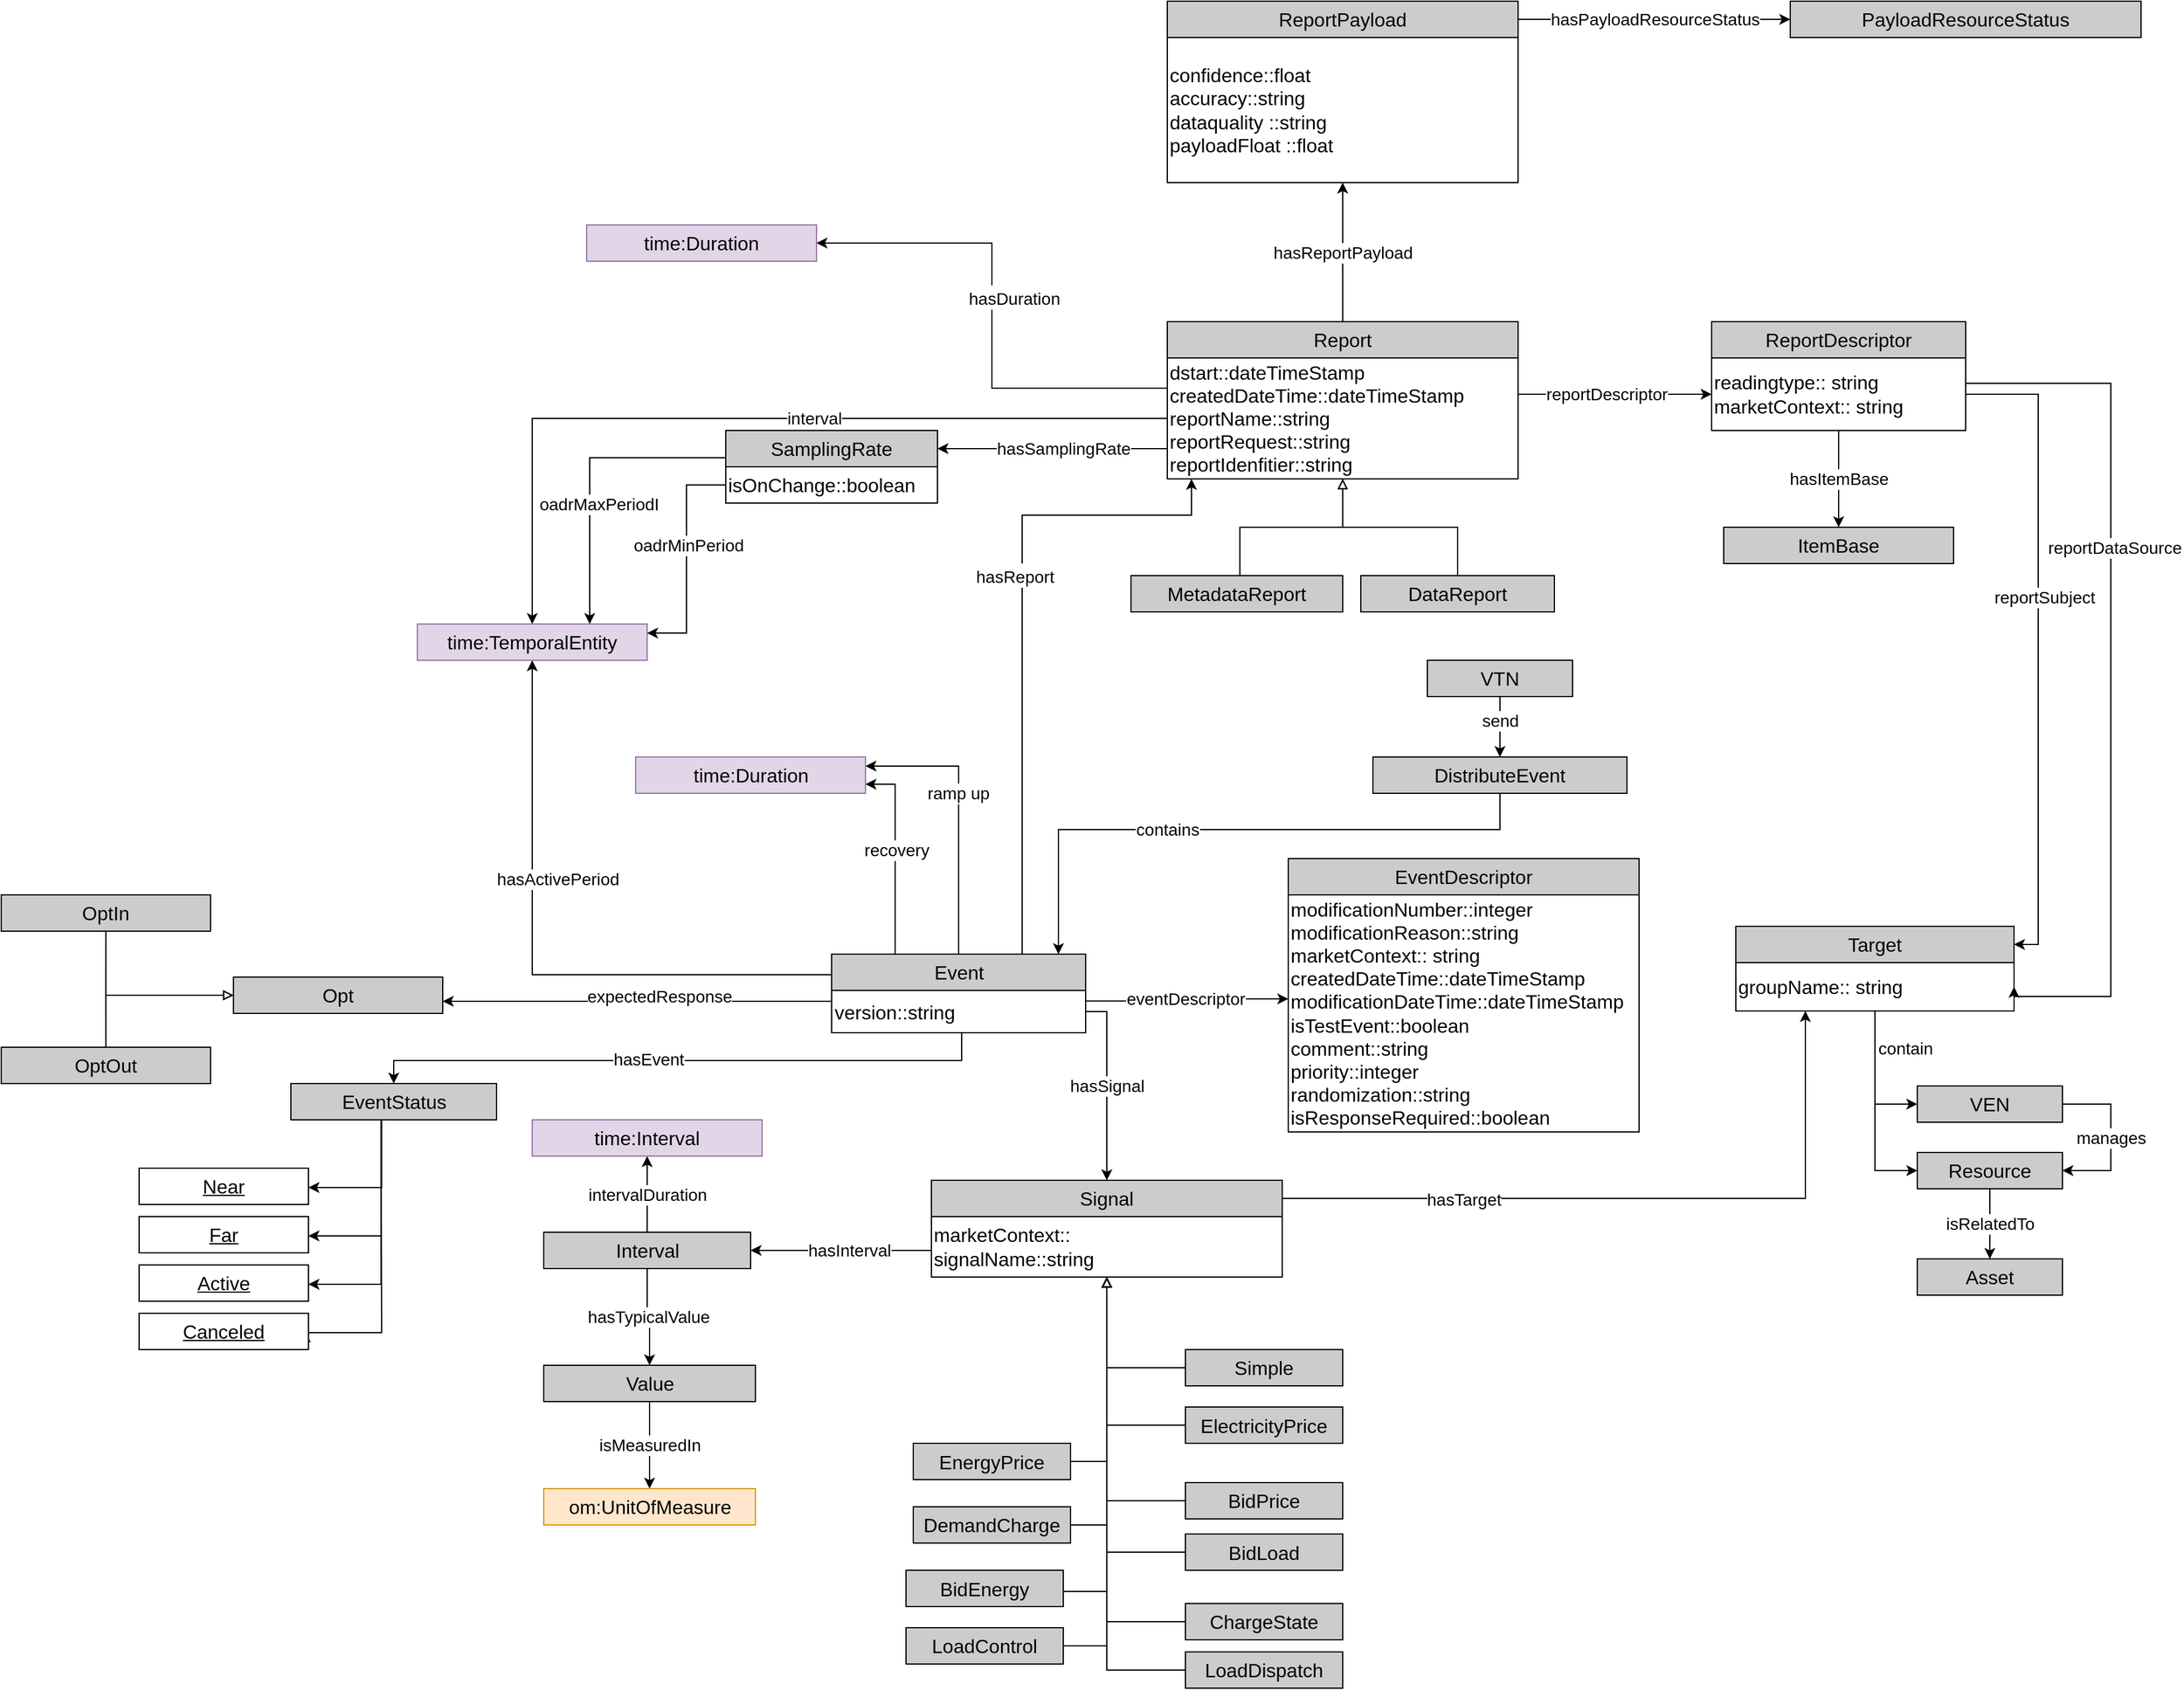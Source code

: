 <mxfile version="11.0.8" type="device"><diagram id="vuZYWxGCfSMgXNN5bHIJ" name="Page-1"><mxGraphModel dx="3698" dy="2220" grid="1" gridSize="10" guides="1" tooltips="1" connect="1" arrows="1" fold="1" page="1" pageScale="1" pageWidth="827" pageHeight="1169" math="0" shadow="0"><root><mxCell id="0"/><mxCell id="1" parent="0"/><mxCell id="WFc0nCnd5frZaSjFq8Vs-138" style="edgeStyle=orthogonalEdgeStyle;rounded=0;orthogonalLoop=1;jettySize=auto;html=1;exitX=0.5;exitY=0;exitDx=0;exitDy=0;entryX=1;entryY=0.25;entryDx=0;entryDy=0;endArrow=classic;endFill=1;fontColor=none;" parent="1" source="WFc0nCnd5frZaSjFq8Vs-2" target="WFc0nCnd5frZaSjFq8Vs-136" edge="1"><mxGeometry relative="1" as="geometry"/></mxCell><mxCell id="WFc0nCnd5frZaSjFq8Vs-141" value="ramp up" style="text;html=1;resizable=0;points=[];align=center;verticalAlign=middle;labelBackgroundColor=#ffffff;fontColor=none;fontSize=14;" parent="WFc0nCnd5frZaSjFq8Vs-138" vertex="1" connectable="0"><mxGeometry x="0.397" y="1" relative="1" as="geometry"><mxPoint x="6.5" y="21" as="offset"/></mxGeometry></mxCell><mxCell id="WFc0nCnd5frZaSjFq8Vs-139" style="edgeStyle=orthogonalEdgeStyle;rounded=0;orthogonalLoop=1;jettySize=auto;html=1;exitX=0.25;exitY=0;exitDx=0;exitDy=0;entryX=1;entryY=0.75;entryDx=0;entryDy=0;endArrow=classic;endFill=1;fontColor=none;" parent="1" source="WFc0nCnd5frZaSjFq8Vs-2" target="WFc0nCnd5frZaSjFq8Vs-136" edge="1"><mxGeometry relative="1" as="geometry"/></mxCell><mxCell id="WFc0nCnd5frZaSjFq8Vs-140" value="recovery" style="text;html=1;resizable=0;points=[];align=center;verticalAlign=middle;labelBackgroundColor=#ffffff;fontColor=none;fontSize=14;" parent="WFc0nCnd5frZaSjFq8Vs-139" vertex="1" connectable="0"><mxGeometry x="0.041" y="-1" relative="1" as="geometry"><mxPoint as="offset"/></mxGeometry></mxCell><mxCell id="WFc0nCnd5frZaSjFq8Vs-184" style="edgeStyle=orthogonalEdgeStyle;rounded=0;orthogonalLoop=1;jettySize=auto;html=1;exitX=0.75;exitY=0;exitDx=0;exitDy=0;endArrow=classic;endFill=1;strokeColor=#000000;fontSize=14;fontColor=none;" parent="1" source="WFc0nCnd5frZaSjFq8Vs-2" target="WFc0nCnd5frZaSjFq8Vs-75" edge="1"><mxGeometry relative="1" as="geometry"><Array as="points"><mxPoint x="-70" y="-80"/><mxPoint x="70" y="-80"/></Array></mxGeometry></mxCell><mxCell id="WFc0nCnd5frZaSjFq8Vs-2" value="&lt;font style=&quot;font-size: 16px&quot; color=&quot;#000000&quot;&gt;Event&lt;/font&gt;" style="rounded=0;whiteSpace=wrap;html=1;fillColor=#CCCCCC;strokeColor=#000000;fontColor=#333333;fontSize=16;fontStyle=0" parent="1" vertex="1"><mxGeometry x="-227.5" y="283" width="210" height="30" as="geometry"/></mxCell><mxCell id="WFc0nCnd5frZaSjFq8Vs-166" value="hasReportPayload" style="edgeStyle=orthogonalEdgeStyle;rounded=0;orthogonalLoop=1;jettySize=auto;html=1;endArrow=classic;endFill=1;strokeColor=#000000;fontSize=14;fontColor=none;" parent="1" source="WFc0nCnd5frZaSjFq8Vs-73" target="WFc0nCnd5frZaSjFq8Vs-167" edge="1"><mxGeometry relative="1" as="geometry"/></mxCell><mxCell id="WFc0nCnd5frZaSjFq8Vs-73" value="&lt;font style=&quot;font-size: 16px&quot; color=&quot;#000000&quot;&gt;Report&lt;/font&gt;" style="rounded=0;whiteSpace=wrap;html=1;fillColor=#CCCCCC;strokeColor=#000000;fontColor=#333333;fontSize=16;fontStyle=0" parent="1" vertex="1"><mxGeometry x="50" y="-240" width="290" height="30" as="geometry"/></mxCell><mxCell id="WFc0nCnd5frZaSjFq8Vs-169" value="hasPayloadResourceStatus" style="edgeStyle=orthogonalEdgeStyle;rounded=0;orthogonalLoop=1;jettySize=auto;html=1;endArrow=classic;endFill=1;strokeColor=#000000;fontSize=14;fontColor=none;" parent="1" source="WFc0nCnd5frZaSjFq8Vs-165" target="WFc0nCnd5frZaSjFq8Vs-168" edge="1"><mxGeometry relative="1" as="geometry"/></mxCell><mxCell id="WFc0nCnd5frZaSjFq8Vs-165" value="&lt;font style=&quot;font-size: 16px&quot; color=&quot;#000000&quot;&gt;ReportPayload&lt;/font&gt;" style="rounded=0;whiteSpace=wrap;html=1;fillColor=#CCCCCC;strokeColor=#000000;fontColor=#333333;fontSize=16;fontStyle=0" parent="1" vertex="1"><mxGeometry x="50" y="-505" width="290" height="30" as="geometry"/></mxCell><mxCell id="WFc0nCnd5frZaSjFq8Vs-168" value="&lt;font color=&quot;#000000&quot;&gt;PayloadResourceStatus&lt;/font&gt;" style="rounded=0;whiteSpace=wrap;html=1;fillColor=#CCCCCC;strokeColor=#000000;fontColor=#333333;fontSize=16;fontStyle=0" parent="1" vertex="1"><mxGeometry x="565" y="-505" width="290" height="30" as="geometry"/></mxCell><mxCell id="WFc0nCnd5frZaSjFq8Vs-5" value="" style="edgeStyle=orthogonalEdgeStyle;rounded=0;orthogonalLoop=1;jettySize=auto;html=1;entryX=0.5;entryY=1;entryDx=0;entryDy=0;" parent="1" source="WFc0nCnd5frZaSjFq8Vs-2" target="WFc0nCnd5frZaSjFq8Vs-6" edge="1"><mxGeometry relative="1" as="geometry"><mxPoint x="-30" y="266.5" as="targetPoint"/><Array as="points"><mxPoint x="-475" y="300"/></Array></mxGeometry></mxCell><mxCell id="WFc0nCnd5frZaSjFq8Vs-7" value="hasActivePeriod" style="text;html=1;resizable=0;points=[];align=center;verticalAlign=middle;labelBackgroundColor=#ffffff;fontSize=14;" parent="WFc0nCnd5frZaSjFq8Vs-5" vertex="1" connectable="0"><mxGeometry x="0.294" y="-2" relative="1" as="geometry"><mxPoint x="19" y="2" as="offset"/></mxGeometry></mxCell><mxCell id="WFc0nCnd5frZaSjFq8Vs-9" value="hasSignal" style="edgeStyle=orthogonalEdgeStyle;rounded=0;orthogonalLoop=1;jettySize=auto;html=1;entryX=0.5;entryY=0;entryDx=0;entryDy=0;fontSize=14;" parent="1" source="WFc0nCnd5frZaSjFq8Vs-3" target="WFc0nCnd5frZaSjFq8Vs-10" edge="1"><mxGeometry relative="1" as="geometry"><mxPoint y="351" as="sourcePoint"/><Array as="points"><mxPoint y="360"/><mxPoint y="360"/></Array></mxGeometry></mxCell><mxCell id="WFc0nCnd5frZaSjFq8Vs-11" style="edgeStyle=orthogonalEdgeStyle;rounded=0;orthogonalLoop=1;jettySize=auto;html=1;entryX=0.5;entryY=0;entryDx=0;entryDy=0;" parent="1" source="WFc0nCnd5frZaSjFq8Vs-3" target="WFc0nCnd5frZaSjFq8Vs-12" edge="1"><mxGeometry relative="1" as="geometry"><mxPoint x="-150" y="400" as="targetPoint"/><Array as="points"><mxPoint x="-120" y="371"/><mxPoint x="-589" y="371"/></Array></mxGeometry></mxCell><mxCell id="WFc0nCnd5frZaSjFq8Vs-72" value="hasEvent" style="text;html=1;resizable=0;points=[];align=center;verticalAlign=middle;labelBackgroundColor=#ffffff;fontColor=none;fontSize=14;" parent="WFc0nCnd5frZaSjFq8Vs-11" vertex="1" connectable="0"><mxGeometry x="0.01" y="4" relative="1" as="geometry"><mxPoint x="-23.5" y="-5" as="offset"/></mxGeometry></mxCell><mxCell id="WFc0nCnd5frZaSjFq8Vs-133" style="edgeStyle=orthogonalEdgeStyle;rounded=0;orthogonalLoop=1;jettySize=auto;html=1;endArrow=classic;endFill=1;fontColor=none;exitX=0;exitY=0.5;exitDx=0;exitDy=0;" parent="1" source="WFc0nCnd5frZaSjFq8Vs-3" target="WFc0nCnd5frZaSjFq8Vs-132" edge="1"><mxGeometry relative="1" as="geometry"><mxPoint x="-250" y="331" as="sourcePoint"/><Array as="points"><mxPoint x="-227" y="322"/></Array></mxGeometry></mxCell><mxCell id="WFc0nCnd5frZaSjFq8Vs-134" value="expectedResponse" style="text;html=1;resizable=0;points=[];align=center;verticalAlign=middle;labelBackgroundColor=#ffffff;fontColor=none;fontSize=14;" parent="WFc0nCnd5frZaSjFq8Vs-133" vertex="1" connectable="0"><mxGeometry x="0.151" y="2" relative="1" as="geometry"><mxPoint x="39" y="-6" as="offset"/></mxGeometry></mxCell><mxCell id="WFc0nCnd5frZaSjFq8Vs-175" value="eventDescriptor" style="edgeStyle=orthogonalEdgeStyle;rounded=0;orthogonalLoop=1;jettySize=auto;html=1;exitX=1;exitY=0.25;exitDx=0;exitDy=0;endArrow=classic;endFill=1;strokeColor=#000000;fontSize=14;fontColor=none;entryX=0;entryY=0.439;entryDx=0;entryDy=0;entryPerimeter=0;" parent="1" source="WFc0nCnd5frZaSjFq8Vs-3" target="WFc0nCnd5frZaSjFq8Vs-170" edge="1"><mxGeometry relative="1" as="geometry"><mxPoint x="110" y="292" as="targetPoint"/><Array as="points"><mxPoint x="50" y="320"/></Array></mxGeometry></mxCell><mxCell id="WFc0nCnd5frZaSjFq8Vs-3" value="&lt;span style=&quot;font-size: 16px&quot;&gt;version::string&lt;br style=&quot;font-size: 16px&quot;&gt;&lt;/span&gt;" style="rounded=0;whiteSpace=wrap;html=1;align=left;fontSize=16;" parent="1" vertex="1"><mxGeometry x="-227.5" y="313" width="210" height="35" as="geometry"/></mxCell><mxCell id="WFc0nCnd5frZaSjFq8Vs-170" value="&lt;span style=&quot;font-size: 16px&quot;&gt;modificationNumber::integer&lt;br&gt;modificationReason::string&lt;br&gt;marketContext:: string&lt;br&gt;createdDateTime::dateTimeStamp&lt;br&gt;modificationDateTime::dateTimeStamp&lt;br&gt;isTestEvent::boolean&lt;br&gt;comment::string&lt;br&gt;priority::integer&lt;br&gt;randomization::string&lt;br&gt;isResponseRequired::boolean&lt;br style=&quot;font-size: 16px&quot;&gt;&lt;/span&gt;" style="rounded=0;whiteSpace=wrap;html=1;align=left;fontSize=16;" parent="1" vertex="1"><mxGeometry x="150" y="234" width="290" height="196" as="geometry"/></mxCell><mxCell id="WFc0nCnd5frZaSjFq8Vs-146" style="edgeStyle=orthogonalEdgeStyle;rounded=0;orthogonalLoop=1;jettySize=auto;html=1;exitX=0.5;exitY=1;exitDx=0;exitDy=0;entryX=0;entryY=0.5;entryDx=0;entryDy=0;endArrow=classic;endFill=1;fontSize=14;fontColor=none;" parent="1" source="WFc0nCnd5frZaSjFq8Vs-30" target="WFc0nCnd5frZaSjFq8Vs-101" edge="1"><mxGeometry relative="1" as="geometry"/></mxCell><mxCell id="WFc0nCnd5frZaSjFq8Vs-147" value="contain" style="text;html=1;resizable=0;points=[];align=center;verticalAlign=middle;labelBackgroundColor=#ffffff;fontSize=14;fontColor=none;" parent="WFc0nCnd5frZaSjFq8Vs-146" vertex="1" connectable="0"><mxGeometry x="-0.62" y="-4" relative="1" as="geometry"><mxPoint x="29" y="9" as="offset"/></mxGeometry></mxCell><mxCell id="WFc0nCnd5frZaSjFq8Vs-149" style="edgeStyle=orthogonalEdgeStyle;rounded=0;orthogonalLoop=1;jettySize=auto;html=1;exitX=0.5;exitY=1;exitDx=0;exitDy=0;entryX=0;entryY=0.5;entryDx=0;entryDy=0;endArrow=classic;endFill=1;fontSize=14;fontColor=none;" parent="1" source="WFc0nCnd5frZaSjFq8Vs-30" target="WFc0nCnd5frZaSjFq8Vs-148" edge="1"><mxGeometry relative="1" as="geometry"/></mxCell><mxCell id="WFc0nCnd5frZaSjFq8Vs-30" value="&lt;span style=&quot;font-size: 16px&quot;&gt;groupName:: string&lt;br style=&quot;font-size: 16px&quot;&gt;&lt;/span&gt;" style="rounded=0;whiteSpace=wrap;html=1;align=left;fontSize=16;" parent="1" vertex="1"><mxGeometry x="520" y="290" width="230" height="40" as="geometry"/></mxCell><mxCell id="WFc0nCnd5frZaSjFq8Vs-118" style="edgeStyle=orthogonalEdgeStyle;rounded=0;orthogonalLoop=1;jettySize=auto;html=1;exitX=0;exitY=0.5;exitDx=0;exitDy=0;endArrow=classic;endFill=1;fontColor=none;" parent="1" source="WFc0nCnd5frZaSjFq8Vs-8" target="WFc0nCnd5frZaSjFq8Vs-120" edge="1"><mxGeometry relative="1" as="geometry"><mxPoint x="-145" y="532" as="targetPoint"/><Array as="points"><mxPoint x="-10" y="528"/></Array></mxGeometry></mxCell><mxCell id="WFc0nCnd5frZaSjFq8Vs-119" value="hasInterval" style="text;html=1;resizable=0;points=[];align=center;verticalAlign=middle;labelBackgroundColor=#ffffff;fontColor=none;fontSize=14;" parent="WFc0nCnd5frZaSjFq8Vs-118" vertex="1" connectable="0"><mxGeometry x="0.255" relative="1" as="geometry"><mxPoint x="-76.5" as="offset"/></mxGeometry></mxCell><mxCell id="WFc0nCnd5frZaSjFq8Vs-8" value="marketContext::&lt;br&gt;signalName::string&lt;br&gt;" style="rounded=0;whiteSpace=wrap;html=1;align=left;fontSize=16;" parent="1" vertex="1"><mxGeometry x="-145" y="500" width="290" height="50" as="geometry"/></mxCell><mxCell id="WFc0nCnd5frZaSjFq8Vs-6" value="&lt;font style=&quot;font-size: 16px&quot; color=&quot;#000000&quot;&gt;time:TemporalEntity&lt;/font&gt;" style="rounded=0;whiteSpace=wrap;html=1;fillColor=#e1d5e7;strokeColor=#9673a6;fontSize=16;fontStyle=0" parent="1" vertex="1"><mxGeometry x="-570" y="10" width="190" height="30" as="geometry"/></mxCell><mxCell id="WFc0nCnd5frZaSjFq8Vs-43" style="edgeStyle=orthogonalEdgeStyle;rounded=0;orthogonalLoop=1;jettySize=auto;html=1;exitX=1;exitY=0.5;exitDx=0;exitDy=0;entryX=0.25;entryY=1;entryDx=0;entryDy=0;endArrow=classic;endFill=1;fontColor=none;" parent="1" source="WFc0nCnd5frZaSjFq8Vs-10" target="WFc0nCnd5frZaSjFq8Vs-30" edge="1"><mxGeometry relative="1" as="geometry"/></mxCell><mxCell id="WFc0nCnd5frZaSjFq8Vs-44" value="hasTarget" style="text;html=1;resizable=0;points=[];align=center;verticalAlign=middle;labelBackgroundColor=#ffffff;fontColor=none;fontSize=14;" parent="WFc0nCnd5frZaSjFq8Vs-43" vertex="1" connectable="0"><mxGeometry x="-0.547" y="-1" relative="1" as="geometry"><mxPoint x="16.5" y="-0.5" as="offset"/></mxGeometry></mxCell><mxCell id="WFc0nCnd5frZaSjFq8Vs-10" value="&lt;font style=&quot;font-size: 16px&quot; color=&quot;#000000&quot;&gt;Signal&lt;/font&gt;" style="rounded=0;whiteSpace=wrap;html=1;fillColor=#CCCCCC;strokeColor=#000000;fontColor=#333333;fontSize=16;fontStyle=0" parent="1" vertex="1"><mxGeometry x="-145" y="470" width="290" height="30" as="geometry"/></mxCell><mxCell id="WFc0nCnd5frZaSjFq8Vs-15" value="" style="edgeStyle=orthogonalEdgeStyle;rounded=0;orthogonalLoop=1;jettySize=auto;html=1;" parent="1" source="WFc0nCnd5frZaSjFq8Vs-12" target="WFc0nCnd5frZaSjFq8Vs-14" edge="1"><mxGeometry relative="1" as="geometry"><mxPoint x="-624.5" y="475" as="targetPoint"/><Array as="points"><mxPoint x="-599.5" y="476"/></Array></mxGeometry></mxCell><mxCell id="WFc0nCnd5frZaSjFq8Vs-21" style="edgeStyle=orthogonalEdgeStyle;rounded=0;orthogonalLoop=1;jettySize=auto;html=1;exitX=0.25;exitY=1;exitDx=0;exitDy=0;" parent="1" source="WFc0nCnd5frZaSjFq8Vs-12" target="WFc0nCnd5frZaSjFq8Vs-16" edge="1"><mxGeometry relative="1" as="geometry"><Array as="points"><mxPoint x="-600" y="420"/><mxPoint x="-600" y="516"/></Array></mxGeometry></mxCell><mxCell id="WFc0nCnd5frZaSjFq8Vs-22" style="edgeStyle=orthogonalEdgeStyle;rounded=0;orthogonalLoop=1;jettySize=auto;html=1;exitX=0.25;exitY=1;exitDx=0;exitDy=0;" parent="1" source="WFc0nCnd5frZaSjFq8Vs-12" target="WFc0nCnd5frZaSjFq8Vs-19" edge="1"><mxGeometry relative="1" as="geometry"><mxPoint x="-652.5" y="555" as="targetPoint"/><Array as="points"><mxPoint x="-600" y="420"/><mxPoint x="-600" y="556"/></Array></mxGeometry></mxCell><mxCell id="WFc0nCnd5frZaSjFq8Vs-23" style="edgeStyle=orthogonalEdgeStyle;rounded=0;orthogonalLoop=1;jettySize=auto;html=1;" parent="1" edge="1"><mxGeometry relative="1" as="geometry"><mxPoint x="-600" y="430" as="sourcePoint"/><mxPoint x="-662.5" y="595" as="targetPoint"/><Array as="points"><mxPoint x="-599.5" y="421"/><mxPoint x="-599.5" y="596"/><mxPoint x="-659.5" y="596"/></Array></mxGeometry></mxCell><mxCell id="WFc0nCnd5frZaSjFq8Vs-12" value="&lt;font style=&quot;font-size: 16px&quot; color=&quot;#000000&quot;&gt;EventStatus&lt;/font&gt;" style="rounded=0;whiteSpace=wrap;html=1;fillColor=#CCCCCC;strokeColor=#000000;fontColor=#333333;fontSize=16;fontStyle=0" parent="1" vertex="1"><mxGeometry x="-674.5" y="390" width="170" height="30" as="geometry"/></mxCell><mxCell id="WFc0nCnd5frZaSjFq8Vs-14" value="&lt;font style=&quot;font-size: 16px&quot;&gt;&lt;u&gt;Near&lt;/u&gt;&lt;/font&gt;" style="rounded=0;whiteSpace=wrap;html=1;fontSize=16;fontStyle=0;" parent="1" vertex="1"><mxGeometry x="-800" y="460" width="140" height="30" as="geometry"/></mxCell><mxCell id="WFc0nCnd5frZaSjFq8Vs-16" value="&lt;font style=&quot;font-size: 16px&quot;&gt;&lt;u&gt;Far&lt;/u&gt;&lt;/font&gt;" style="rounded=0;whiteSpace=wrap;html=1;fontSize=16;fontStyle=0;" parent="1" vertex="1"><mxGeometry x="-800" y="500" width="140" height="30" as="geometry"/></mxCell><mxCell id="WFc0nCnd5frZaSjFq8Vs-19" value="&lt;font style=&quot;font-size: 16px&quot;&gt;&lt;u&gt;Active&lt;/u&gt;&lt;/font&gt;" style="rounded=0;whiteSpace=wrap;html=1;fontSize=16;fontStyle=0;" parent="1" vertex="1"><mxGeometry x="-800" y="540" width="140" height="30" as="geometry"/></mxCell><mxCell id="WFc0nCnd5frZaSjFq8Vs-20" value="&lt;font style=&quot;font-size: 16px&quot;&gt;&lt;u&gt;Canceled&lt;/u&gt;&lt;/font&gt;" style="rounded=0;whiteSpace=wrap;html=1;fontSize=16;fontStyle=0;" parent="1" vertex="1"><mxGeometry x="-800" y="580" width="140" height="30" as="geometry"/></mxCell><mxCell id="WFc0nCnd5frZaSjFq8Vs-27" style="edgeStyle=orthogonalEdgeStyle;rounded=0;orthogonalLoop=1;jettySize=auto;html=1;exitX=0.5;exitY=1;exitDx=0;exitDy=0;fontColor=none;" parent="1" source="WFc0nCnd5frZaSjFq8Vs-26" edge="1"><mxGeometry relative="1" as="geometry"><mxPoint x="-40" y="283" as="targetPoint"/><Array as="points"><mxPoint x="325" y="180"/><mxPoint x="-40" y="180"/><mxPoint x="-40" y="283"/></Array></mxGeometry></mxCell><mxCell id="WFc0nCnd5frZaSjFq8Vs-29" value="contains" style="text;html=1;resizable=0;points=[];align=center;verticalAlign=middle;labelBackgroundColor=#ffffff;fontColor=none;fontSize=14;" parent="WFc0nCnd5frZaSjFq8Vs-27" vertex="1" connectable="0"><mxGeometry x="0.538" y="-1" relative="1" as="geometry"><mxPoint x="78" y="1" as="offset"/></mxGeometry></mxCell><mxCell id="WFc0nCnd5frZaSjFq8Vs-26" value="&lt;font style=&quot;font-size: 16px&quot; color=&quot;#000000&quot;&gt;DistributeEvent&lt;/font&gt;" style="rounded=0;whiteSpace=wrap;html=1;fillColor=#CCCCCC;strokeColor=#000000;fontColor=#333333;fontSize=16;fontStyle=0" parent="1" vertex="1"><mxGeometry x="220" y="120" width="210" height="30" as="geometry"/></mxCell><mxCell id="WFc0nCnd5frZaSjFq8Vs-32" value="&lt;font style=&quot;font-size: 16px&quot; color=&quot;#000000&quot;&gt;Target&lt;/font&gt;" style="rounded=0;whiteSpace=wrap;html=1;fillColor=#CCCCCC;strokeColor=#000000;fontColor=#333333;fontSize=16;fontStyle=0" parent="1" vertex="1"><mxGeometry x="520" y="260" width="230" height="30" as="geometry"/></mxCell><mxCell id="WFc0nCnd5frZaSjFq8Vs-96" style="edgeStyle=orthogonalEdgeStyle;rounded=0;orthogonalLoop=1;jettySize=auto;html=1;entryX=0.5;entryY=0;entryDx=0;entryDy=0;endArrow=classic;endFill=1;fontColor=none;fillColor=#f8cecc;strokeColor=#000000;exitX=0.5;exitY=1;exitDx=0;exitDy=0;" parent="1" source="WFc0nCnd5frZaSjFq8Vs-164" target="WFc0nCnd5frZaSjFq8Vs-26" edge="1"><mxGeometry relative="1" as="geometry"><mxPoint x="520" y="55.143" as="sourcePoint"/><Array as="points"><mxPoint x="325" y="70"/></Array></mxGeometry></mxCell><mxCell id="WFc0nCnd5frZaSjFq8Vs-97" value="send" style="text;html=1;resizable=0;points=[];align=center;verticalAlign=middle;labelBackgroundColor=#ffffff;fontColor=none;fontSize=14;" parent="WFc0nCnd5frZaSjFq8Vs-96" vertex="1" connectable="0"><mxGeometry x="-0.492" y="-3" relative="1" as="geometry"><mxPoint x="3" y="7" as="offset"/></mxGeometry></mxCell><mxCell id="WFc0nCnd5frZaSjFq8Vs-61" style="edgeStyle=orthogonalEdgeStyle;rounded=0;orthogonalLoop=1;jettySize=auto;html=1;exitX=0;exitY=0.5;exitDx=0;exitDy=0;entryX=0.5;entryY=1;entryDx=0;entryDy=0;endArrow=block;endFill=0;fontColor=none;" parent="1" source="WFc0nCnd5frZaSjFq8Vs-49" target="WFc0nCnd5frZaSjFq8Vs-8" edge="1"><mxGeometry relative="1" as="geometry"/></mxCell><mxCell id="WFc0nCnd5frZaSjFq8Vs-49" value="&lt;font style=&quot;font-size: 16px&quot; color=&quot;#000000&quot;&gt;Simple&lt;br&gt;&lt;/font&gt;" style="rounded=0;whiteSpace=wrap;html=1;fillColor=#CCCCCC;strokeColor=#000000;fontColor=#333333;fontSize=16;fontStyle=0" parent="1" vertex="1"><mxGeometry x="65" y="610" width="130" height="30" as="geometry"/></mxCell><mxCell id="WFc0nCnd5frZaSjFq8Vs-62" style="edgeStyle=orthogonalEdgeStyle;rounded=0;orthogonalLoop=1;jettySize=auto;html=1;exitX=0;exitY=0.5;exitDx=0;exitDy=0;endArrow=block;endFill=0;fontColor=none;entryX=0.5;entryY=1;entryDx=0;entryDy=0;" parent="1" source="WFc0nCnd5frZaSjFq8Vs-50" target="WFc0nCnd5frZaSjFq8Vs-8" edge="1"><mxGeometry relative="1" as="geometry"><mxPoint x="190" y="560" as="targetPoint"/></mxGeometry></mxCell><mxCell id="WFc0nCnd5frZaSjFq8Vs-50" value="&lt;font style=&quot;font-size: 16px&quot; color=&quot;#000000&quot;&gt;ElectricityPrice&lt;/font&gt;&lt;span style=&quot;color: rgb(0 , 0 , 0) ; font-family: &amp;#34;helvetica&amp;#34; , &amp;#34;arial&amp;#34; , sans-serif ; font-size: 0px ; white-space: nowrap&quot;&gt;%3CmxGraphModel%3E%3Croot%3E%3CmxCell%20id%3D%220%22%2F%3E%3CmxCell%20id%3D%221%22%20parent%3D%220%22%2F%3E%3CmxCell%20id%3D%222%22%20value%3D%22%26lt%3Bfont%20style%3D%26quot%3Bfont-size%3A%2016px%26quot%3B%20color%3D%26quot%3B%23000000%26quot%3B%26gt%3BSimple%26lt%3Bbr%26gt%3B%26lt%3B%2Ffont%26gt%3B%22%20style%3D%22rounded%3D0%3BwhiteSpace%3Dwrap%3Bhtml%3D1%3BfillColor%3D%23CCCCCC%3BstrokeColor%3D%23000000%3BfontColor%3D%23333333%3BfontSize%3D16%3BfontStyle%3D0%22%20vertex%3D%221%22%20parent%3D%221%22%3E%3CmxGeometry%20x%3D%22250%22%20y%3D%22610%22%20width%3D%22130%22%20height%3D%2230%22%20as%3D%22geometry%22%2F%3E%3C%2FmxCell%3E%3C%2Froot%3E%3C%2FmxGraphModel%3E&lt;/span&gt;&lt;font style=&quot;font-size: 16px&quot; color=&quot;#000000&quot;&gt;&lt;br&gt;&lt;/font&gt;" style="rounded=0;whiteSpace=wrap;html=1;fillColor=#CCCCCC;strokeColor=#000000;fontColor=#333333;fontSize=16;fontStyle=0" parent="1" vertex="1"><mxGeometry x="65" y="657.5" width="130" height="30" as="geometry"/></mxCell><mxCell id="WFc0nCnd5frZaSjFq8Vs-63" style="edgeStyle=orthogonalEdgeStyle;rounded=0;orthogonalLoop=1;jettySize=auto;html=1;exitX=1;exitY=0.5;exitDx=0;exitDy=0;entryX=0.5;entryY=1;entryDx=0;entryDy=0;endArrow=block;endFill=0;fontColor=none;" parent="1" source="WFc0nCnd5frZaSjFq8Vs-51" target="WFc0nCnd5frZaSjFq8Vs-8" edge="1"><mxGeometry relative="1" as="geometry"><Array as="points"><mxPoint y="703"/></Array></mxGeometry></mxCell><mxCell id="WFc0nCnd5frZaSjFq8Vs-51" value="&lt;font style=&quot;font-size: 16px&quot; color=&quot;#000000&quot;&gt;EnergyPrice&lt;br&gt;&lt;/font&gt;" style="rounded=0;whiteSpace=wrap;html=1;fillColor=#CCCCCC;strokeColor=#000000;fontColor=#333333;fontSize=16;fontStyle=0" parent="1" vertex="1"><mxGeometry x="-160" y="687.5" width="130" height="30" as="geometry"/></mxCell><mxCell id="WFc0nCnd5frZaSjFq8Vs-64" style="edgeStyle=orthogonalEdgeStyle;rounded=0;orthogonalLoop=1;jettySize=auto;html=1;exitX=1;exitY=0.5;exitDx=0;exitDy=0;entryX=0.5;entryY=1;entryDx=0;entryDy=0;endArrow=block;endFill=0;fontColor=none;" parent="1" source="WFc0nCnd5frZaSjFq8Vs-52" target="WFc0nCnd5frZaSjFq8Vs-8" edge="1"><mxGeometry relative="1" as="geometry"><Array as="points"><mxPoint y="755"/></Array></mxGeometry></mxCell><mxCell id="WFc0nCnd5frZaSjFq8Vs-52" value="&lt;font style=&quot;font-size: 16px&quot; color=&quot;#000000&quot;&gt;DemandCharge&lt;br&gt;&lt;/font&gt;" style="rounded=0;whiteSpace=wrap;html=1;fillColor=#CCCCCC;strokeColor=#000000;fontColor=#333333;fontSize=16;fontStyle=0" parent="1" vertex="1"><mxGeometry x="-160" y="740" width="130" height="30" as="geometry"/></mxCell><mxCell id="WFc0nCnd5frZaSjFq8Vs-65" style="edgeStyle=orthogonalEdgeStyle;rounded=0;orthogonalLoop=1;jettySize=auto;html=1;exitX=0;exitY=0.5;exitDx=0;exitDy=0;endArrow=block;endFill=0;fontColor=none;entryX=0.5;entryY=1;entryDx=0;entryDy=0;" parent="1" source="WFc0nCnd5frZaSjFq8Vs-53" target="WFc0nCnd5frZaSjFq8Vs-8" edge="1"><mxGeometry relative="1" as="geometry"><mxPoint x="190" y="570" as="targetPoint"/></mxGeometry></mxCell><mxCell id="WFc0nCnd5frZaSjFq8Vs-53" value="&lt;font style=&quot;font-size: 16px&quot; color=&quot;#000000&quot;&gt;BidPrice&lt;br&gt;&lt;/font&gt;" style="rounded=0;whiteSpace=wrap;html=1;fillColor=#CCCCCC;strokeColor=#000000;fontColor=#333333;fontSize=16;fontStyle=0" parent="1" vertex="1"><mxGeometry x="65" y="720" width="130" height="30" as="geometry"/></mxCell><mxCell id="WFc0nCnd5frZaSjFq8Vs-66" style="edgeStyle=orthogonalEdgeStyle;rounded=0;orthogonalLoop=1;jettySize=auto;html=1;exitX=0;exitY=0.5;exitDx=0;exitDy=0;endArrow=block;endFill=0;fontColor=none;entryX=0.5;entryY=1;entryDx=0;entryDy=0;" parent="1" source="WFc0nCnd5frZaSjFq8Vs-54" target="WFc0nCnd5frZaSjFq8Vs-8" edge="1"><mxGeometry relative="1" as="geometry"><mxPoint x="200" y="570" as="targetPoint"/></mxGeometry></mxCell><mxCell id="WFc0nCnd5frZaSjFq8Vs-54" value="&lt;font style=&quot;font-size: 16px&quot; color=&quot;#000000&quot;&gt;BidLoad&lt;br&gt;&lt;/font&gt;" style="rounded=0;whiteSpace=wrap;html=1;fillColor=#CCCCCC;strokeColor=#000000;fontColor=#333333;fontSize=16;fontStyle=0" parent="1" vertex="1"><mxGeometry x="65" y="762.5" width="130" height="30" as="geometry"/></mxCell><mxCell id="WFc0nCnd5frZaSjFq8Vs-67" style="edgeStyle=orthogonalEdgeStyle;rounded=0;orthogonalLoop=1;jettySize=auto;html=1;exitX=0;exitY=0.5;exitDx=0;exitDy=0;endArrow=block;endFill=0;fontColor=none;entryX=0.5;entryY=1;entryDx=0;entryDy=0;" parent="1" source="WFc0nCnd5frZaSjFq8Vs-55" target="WFc0nCnd5frZaSjFq8Vs-8" edge="1"><mxGeometry relative="1" as="geometry"><mxPoint x="190" y="570" as="targetPoint"/><Array as="points"><mxPoint y="810"/></Array></mxGeometry></mxCell><mxCell id="WFc0nCnd5frZaSjFq8Vs-55" value="&lt;font style=&quot;font-size: 16px&quot; color=&quot;#000000&quot;&gt;BidEnergy&lt;br&gt;&lt;/font&gt;" style="rounded=0;whiteSpace=wrap;html=1;fillColor=#CCCCCC;strokeColor=#000000;fontColor=#333333;fontSize=16;fontStyle=0" parent="1" vertex="1"><mxGeometry x="-166" y="792.5" width="130" height="30" as="geometry"/></mxCell><mxCell id="WFc0nCnd5frZaSjFq8Vs-68" style="edgeStyle=orthogonalEdgeStyle;rounded=0;orthogonalLoop=1;jettySize=auto;html=1;exitX=0;exitY=0.5;exitDx=0;exitDy=0;endArrow=block;endFill=0;fontColor=none;" parent="1" source="WFc0nCnd5frZaSjFq8Vs-56" target="WFc0nCnd5frZaSjFq8Vs-8" edge="1"><mxGeometry relative="1" as="geometry"/></mxCell><mxCell id="WFc0nCnd5frZaSjFq8Vs-56" value="&lt;font style=&quot;font-size: 16px&quot; color=&quot;#000000&quot;&gt;ChargeState&lt;br&gt;&lt;/font&gt;" style="rounded=0;whiteSpace=wrap;html=1;fillColor=#CCCCCC;strokeColor=#000000;fontColor=#333333;fontSize=16;fontStyle=0" parent="1" vertex="1"><mxGeometry x="65" y="820" width="130" height="30" as="geometry"/></mxCell><mxCell id="WFc0nCnd5frZaSjFq8Vs-69" style="edgeStyle=orthogonalEdgeStyle;rounded=0;orthogonalLoop=1;jettySize=auto;html=1;exitX=0;exitY=0.5;exitDx=0;exitDy=0;endArrow=block;endFill=0;fontColor=none;" parent="1" source="WFc0nCnd5frZaSjFq8Vs-57" target="WFc0nCnd5frZaSjFq8Vs-8" edge="1"><mxGeometry relative="1" as="geometry"/></mxCell><mxCell id="WFc0nCnd5frZaSjFq8Vs-57" value="&lt;font style=&quot;font-size: 16px&quot; color=&quot;#000000&quot;&gt;LoadDispatch&lt;br&gt;&lt;/font&gt;" style="rounded=0;whiteSpace=wrap;html=1;fillColor=#CCCCCC;strokeColor=#000000;fontColor=#333333;fontSize=16;fontStyle=0" parent="1" vertex="1"><mxGeometry x="65" y="860" width="130" height="30" as="geometry"/></mxCell><mxCell id="WFc0nCnd5frZaSjFq8Vs-70" style="edgeStyle=orthogonalEdgeStyle;rounded=0;orthogonalLoop=1;jettySize=auto;html=1;exitX=0;exitY=0.5;exitDx=0;exitDy=0;endArrow=block;endFill=0;fontColor=none;" parent="1" source="WFc0nCnd5frZaSjFq8Vs-58" target="WFc0nCnd5frZaSjFq8Vs-8" edge="1"><mxGeometry relative="1" as="geometry"><Array as="points"><mxPoint y="855"/></Array></mxGeometry></mxCell><mxCell id="WFc0nCnd5frZaSjFq8Vs-58" value="&lt;font style=&quot;font-size: 16px&quot; color=&quot;#000000&quot;&gt;LoadControl&lt;br&gt;&lt;/font&gt;" style="rounded=0;whiteSpace=wrap;html=1;fillColor=#CCCCCC;strokeColor=#000000;fontColor=#333333;fontSize=16;fontStyle=0" parent="1" vertex="1"><mxGeometry x="-166" y="840" width="130" height="30" as="geometry"/></mxCell><mxCell id="WFc0nCnd5frZaSjFq8Vs-82" style="edgeStyle=orthogonalEdgeStyle;rounded=0;orthogonalLoop=1;jettySize=auto;html=1;entryX=0.5;entryY=0;entryDx=0;entryDy=0;endArrow=classic;endFill=1;fontColor=none;" parent="1" source="WFc0nCnd5frZaSjFq8Vs-75" target="WFc0nCnd5frZaSjFq8Vs-6" edge="1"><mxGeometry relative="1" as="geometry"/></mxCell><mxCell id="WFc0nCnd5frZaSjFq8Vs-83" value="interval" style="text;html=1;resizable=0;points=[];align=center;verticalAlign=middle;labelBackgroundColor=#ffffff;fontColor=none;fontSize=14;" parent="WFc0nCnd5frZaSjFq8Vs-82" vertex="1" connectable="0"><mxGeometry x="-0.77" y="3" relative="1" as="geometry"><mxPoint x="-212.5" y="-3" as="offset"/></mxGeometry></mxCell><mxCell id="WFc0nCnd5frZaSjFq8Vs-85" value="" style="edgeStyle=orthogonalEdgeStyle;rounded=0;orthogonalLoop=1;jettySize=auto;html=1;endArrow=classic;endFill=1;fontColor=none;" parent="1" source="WFc0nCnd5frZaSjFq8Vs-75" target="WFc0nCnd5frZaSjFq8Vs-84" edge="1"><mxGeometry relative="1" as="geometry"><Array as="points"><mxPoint x="390" y="-180"/><mxPoint x="390" y="-180"/></Array></mxGeometry></mxCell><mxCell id="WFc0nCnd5frZaSjFq8Vs-182" value="reportDescriptor" style="text;html=1;resizable=0;points=[];align=center;verticalAlign=middle;labelBackgroundColor=#ffffff;fontSize=14;fontColor=none;" parent="WFc0nCnd5frZaSjFq8Vs-85" vertex="1" connectable="0"><mxGeometry x="-0.189" y="-4" relative="1" as="geometry"><mxPoint x="8" y="-4" as="offset"/></mxGeometry></mxCell><mxCell id="WFc0nCnd5frZaSjFq8Vs-105" style="edgeStyle=orthogonalEdgeStyle;rounded=0;orthogonalLoop=1;jettySize=auto;html=1;exitX=0;exitY=0.75;exitDx=0;exitDy=0;entryX=1;entryY=0.5;entryDx=0;entryDy=0;endArrow=classic;endFill=1;fontColor=none;" parent="1" source="WFc0nCnd5frZaSjFq8Vs-75" target="WFc0nCnd5frZaSjFq8Vs-104" edge="1"><mxGeometry relative="1" as="geometry"/></mxCell><mxCell id="WFc0nCnd5frZaSjFq8Vs-183" value="hasSamplingRate" style="text;html=1;resizable=0;points=[];align=center;verticalAlign=middle;labelBackgroundColor=#ffffff;fontSize=14;fontColor=none;" parent="WFc0nCnd5frZaSjFq8Vs-105" vertex="1" connectable="0"><mxGeometry x="-0.263" y="-1" relative="1" as="geometry"><mxPoint x="-16" y="1" as="offset"/></mxGeometry></mxCell><mxCell id="WFc0nCnd5frZaSjFq8Vs-108" style="edgeStyle=orthogonalEdgeStyle;rounded=0;orthogonalLoop=1;jettySize=auto;html=1;exitX=0;exitY=0.25;exitDx=0;exitDy=0;entryX=1;entryY=0.5;entryDx=0;entryDy=0;endArrow=classic;endFill=1;fontColor=none;" parent="1" source="WFc0nCnd5frZaSjFq8Vs-75" target="WFc0nCnd5frZaSjFq8Vs-107" edge="1"><mxGeometry relative="1" as="geometry"/></mxCell><mxCell id="WFc0nCnd5frZaSjFq8Vs-75" value="&lt;span style=&quot;font-size: 16px&quot;&gt;dstart::dateTimeStamp&lt;br&gt;createdDateTime::dateTimeStamp&lt;br&gt;reportName::string&lt;br&gt;reportRequest::string&lt;br&gt;reportIdenfitier::string&lt;br style=&quot;font-size: 16px&quot;&gt;&lt;/span&gt;" style="rounded=0;whiteSpace=wrap;html=1;align=left;fontSize=16;" parent="1" vertex="1"><mxGeometry x="50" y="-210" width="290" height="100" as="geometry"/></mxCell><mxCell id="WFc0nCnd5frZaSjFq8Vs-87" style="edgeStyle=orthogonalEdgeStyle;rounded=0;orthogonalLoop=1;jettySize=auto;html=1;exitX=1;exitY=0.5;exitDx=0;exitDy=0;entryX=1;entryY=0.5;entryDx=0;entryDy=0;endArrow=classic;endFill=1;fontColor=none;" parent="1" source="WFc0nCnd5frZaSjFq8Vs-84" target="WFc0nCnd5frZaSjFq8Vs-32" edge="1"><mxGeometry relative="1" as="geometry"/></mxCell><mxCell id="WFc0nCnd5frZaSjFq8Vs-88" value="reportSubject" style="text;html=1;resizable=0;points=[];align=center;verticalAlign=middle;labelBackgroundColor=#ffffff;fontColor=none;fontSize=14;" parent="WFc0nCnd5frZaSjFq8Vs-87" vertex="1" connectable="0"><mxGeometry x="-0.151" y="5" relative="1" as="geometry"><mxPoint y="1" as="offset"/></mxGeometry></mxCell><mxCell id="WFc0nCnd5frZaSjFq8Vs-89" style="edgeStyle=orthogonalEdgeStyle;rounded=0;orthogonalLoop=1;jettySize=auto;html=1;exitX=1;exitY=0.25;exitDx=0;exitDy=0;entryX=1;entryY=0.5;entryDx=0;entryDy=0;endArrow=classic;endFill=1;fontColor=none;" parent="1" source="WFc0nCnd5frZaSjFq8Vs-84" target="WFc0nCnd5frZaSjFq8Vs-30" edge="1"><mxGeometry relative="1" as="geometry"><Array as="points"><mxPoint x="830" y="-189"/><mxPoint x="830" y="318"/></Array></mxGeometry></mxCell><mxCell id="WFc0nCnd5frZaSjFq8Vs-90" value="reportDataSource" style="text;html=1;resizable=0;points=[];align=center;verticalAlign=middle;labelBackgroundColor=#ffffff;fontColor=none;fontSize=14;" parent="WFc0nCnd5frZaSjFq8Vs-89" vertex="1" connectable="0"><mxGeometry x="-0.277" y="3" relative="1" as="geometry"><mxPoint y="1" as="offset"/></mxGeometry></mxCell><mxCell id="WFc0nCnd5frZaSjFq8Vs-94" value="hasItemBase" style="edgeStyle=orthogonalEdgeStyle;rounded=0;orthogonalLoop=1;jettySize=auto;html=1;endArrow=classic;endFill=1;fontColor=none;entryX=0.5;entryY=0;entryDx=0;entryDy=0;fontSize=14;" parent="1" source="WFc0nCnd5frZaSjFq8Vs-84" target="WFc0nCnd5frZaSjFq8Vs-95" edge="1"><mxGeometry relative="1" as="geometry"/></mxCell><mxCell id="WFc0nCnd5frZaSjFq8Vs-84" value="&lt;span style=&quot;font-size: 16px&quot;&gt;readingtype:: string&lt;br&gt;marketContext:: string&lt;br style=&quot;font-size: 16px&quot;&gt;&lt;/span&gt;" style="rounded=0;whiteSpace=wrap;html=1;align=left;fontSize=16;" parent="1" vertex="1"><mxGeometry x="500" y="-210" width="210" height="60" as="geometry"/></mxCell><mxCell id="WFc0nCnd5frZaSjFq8Vs-78" style="edgeStyle=orthogonalEdgeStyle;rounded=0;orthogonalLoop=1;jettySize=auto;html=1;exitX=0.5;exitY=0;exitDx=0;exitDy=0;endArrow=block;endFill=0;fontColor=none;" parent="1" source="WFc0nCnd5frZaSjFq8Vs-76" target="WFc0nCnd5frZaSjFq8Vs-75" edge="1"><mxGeometry relative="1" as="geometry"><Array as="points"><mxPoint x="110" y="-30"/><mxPoint x="110" y="-70"/><mxPoint x="195" y="-70"/></Array></mxGeometry></mxCell><mxCell id="WFc0nCnd5frZaSjFq8Vs-76" value="&lt;font style=&quot;font-size: 16px&quot; color=&quot;#000000&quot;&gt;MetadataReport&lt;/font&gt;" style="rounded=0;whiteSpace=wrap;html=1;fillColor=#CCCCCC;strokeColor=#000000;fontColor=#333333;fontSize=16;fontStyle=0" parent="1" vertex="1"><mxGeometry x="20" y="-30" width="175" height="30" as="geometry"/></mxCell><mxCell id="WFc0nCnd5frZaSjFq8Vs-79" style="edgeStyle=orthogonalEdgeStyle;rounded=0;orthogonalLoop=1;jettySize=auto;html=1;exitX=0.5;exitY=0;exitDx=0;exitDy=0;endArrow=block;endFill=0;fontColor=none;" parent="1" source="WFc0nCnd5frZaSjFq8Vs-77" target="WFc0nCnd5frZaSjFq8Vs-75" edge="1"><mxGeometry relative="1" as="geometry"/></mxCell><mxCell id="WFc0nCnd5frZaSjFq8Vs-77" value="&lt;font style=&quot;font-size: 16px&quot; color=&quot;#000000&quot;&gt;DataReport&lt;/font&gt;" style="rounded=0;whiteSpace=wrap;html=1;fillColor=#CCCCCC;strokeColor=#000000;fontColor=#333333;fontSize=16;fontStyle=0" parent="1" vertex="1"><mxGeometry x="210" y="-30" width="160" height="30" as="geometry"/></mxCell><mxCell id="WFc0nCnd5frZaSjFq8Vs-86" value="&lt;font style=&quot;font-size: 16px&quot; color=&quot;#000000&quot;&gt;ReportDescriptor&lt;br&gt;&lt;/font&gt;" style="rounded=0;whiteSpace=wrap;html=1;fillColor=#CCCCCC;strokeColor=#000000;fontColor=#333333;fontSize=16;fontStyle=0" parent="1" vertex="1"><mxGeometry x="500" y="-240" width="210" height="30" as="geometry"/></mxCell><mxCell id="WFc0nCnd5frZaSjFq8Vs-95" value="&lt;font color=&quot;#000000&quot;&gt;ItemBase&lt;/font&gt;" style="rounded=0;whiteSpace=wrap;html=1;fillColor=#CCCCCC;strokeColor=#000000;fontColor=#333333;fontSize=16;fontStyle=0" parent="1" vertex="1"><mxGeometry x="510" y="-70" width="190" height="30" as="geometry"/></mxCell><mxCell id="WFc0nCnd5frZaSjFq8Vs-151" value="&lt;font style=&quot;font-size: 16px&quot; color=&quot;#000000&quot;&gt;Asset&lt;br&gt;&lt;/font&gt;" style="rounded=0;whiteSpace=wrap;html=1;fillColor=#CCCCCC;strokeColor=#000000;fontColor=#333333;fontSize=16;fontStyle=0" parent="1" vertex="1"><mxGeometry x="670" y="535" width="120" height="30" as="geometry"/></mxCell><mxCell id="WFc0nCnd5frZaSjFq8Vs-150" value="manages" style="edgeStyle=orthogonalEdgeStyle;rounded=0;orthogonalLoop=1;jettySize=auto;html=1;exitX=1;exitY=0.5;exitDx=0;exitDy=0;entryX=1;entryY=0.5;entryDx=0;entryDy=0;endArrow=classic;endFill=1;fontSize=14;fontColor=none;" parent="1" source="WFc0nCnd5frZaSjFq8Vs-101" target="WFc0nCnd5frZaSjFq8Vs-148" edge="1"><mxGeometry relative="1" as="geometry"><Array as="points"><mxPoint x="830" y="407"/><mxPoint x="830" y="462"/></Array></mxGeometry></mxCell><mxCell id="WFc0nCnd5frZaSjFq8Vs-101" value="&lt;font style=&quot;font-size: 16px&quot; color=&quot;#000000&quot;&gt;VEN&lt;br&gt;&lt;/font&gt;" style="rounded=0;whiteSpace=wrap;html=1;fillColor=#CCCCCC;strokeColor=#000000;fontColor=#333333;fontSize=16;fontStyle=0" parent="1" vertex="1"><mxGeometry x="670" y="392" width="120" height="30" as="geometry"/></mxCell><mxCell id="WFc0nCnd5frZaSjFq8Vs-110" value="oadrMaxPeriodI" style="edgeStyle=orthogonalEdgeStyle;rounded=0;orthogonalLoop=1;jettySize=auto;html=1;exitX=0;exitY=0.75;exitDx=0;exitDy=0;entryX=0.75;entryY=0;entryDx=0;entryDy=0;endArrow=classic;endFill=1;fontColor=none;fontSize=14;" parent="1" source="WFc0nCnd5frZaSjFq8Vs-104" target="WFc0nCnd5frZaSjFq8Vs-6" edge="1"><mxGeometry x="-0.158" y="38" relative="1" as="geometry"><mxPoint as="offset"/></mxGeometry></mxCell><mxCell id="WFc0nCnd5frZaSjFq8Vs-104" value="&lt;font style=&quot;font-size: 16px&quot; color=&quot;#000000&quot;&gt;SamplingRate&lt;/font&gt;" style="rounded=0;whiteSpace=wrap;html=1;fillColor=#CCCCCC;strokeColor=#000000;fontColor=#333333;fontSize=16;fontStyle=0" parent="1" vertex="1"><mxGeometry x="-315" y="-150" width="175" height="30" as="geometry"/></mxCell><mxCell id="WFc0nCnd5frZaSjFq8Vs-111" style="edgeStyle=orthogonalEdgeStyle;rounded=0;orthogonalLoop=1;jettySize=auto;html=1;exitX=0;exitY=0.5;exitDx=0;exitDy=0;entryX=1;entryY=0.25;entryDx=0;entryDy=0;endArrow=classic;endFill=1;fontColor=none;" parent="1" source="WFc0nCnd5frZaSjFq8Vs-106" target="WFc0nCnd5frZaSjFq8Vs-6" edge="1"><mxGeometry relative="1" as="geometry"/></mxCell><mxCell id="WFc0nCnd5frZaSjFq8Vs-112" value="oadrMinPeriod" style="text;html=1;resizable=0;points=[];align=center;verticalAlign=middle;labelBackgroundColor=#ffffff;fontColor=none;fontSize=14;" parent="WFc0nCnd5frZaSjFq8Vs-111" vertex="1" connectable="0"><mxGeometry x="-0.122" y="1" relative="1" as="geometry"><mxPoint as="offset"/></mxGeometry></mxCell><mxCell id="WFc0nCnd5frZaSjFq8Vs-106" value="&lt;span style=&quot;font-size: 16px&quot;&gt;isOnChange::boolean&lt;br style=&quot;font-size: 16px&quot;&gt;&lt;/span&gt;" style="rounded=0;whiteSpace=wrap;html=1;align=left;fontSize=16;" parent="1" vertex="1"><mxGeometry x="-315" y="-120" width="175" height="30" as="geometry"/></mxCell><mxCell id="WFc0nCnd5frZaSjFq8Vs-107" value="&lt;font style=&quot;font-size: 16px&quot; color=&quot;#000000&quot;&gt;time:Duration&lt;/font&gt;" style="rounded=0;whiteSpace=wrap;html=1;fillColor=#e1d5e7;strokeColor=#9673a6;fontSize=16;fontStyle=0" parent="1" vertex="1"><mxGeometry x="-430" y="-320" width="190" height="30" as="geometry"/></mxCell><mxCell id="WFc0nCnd5frZaSjFq8Vs-109" value="hasDuration" style="text;html=1;resizable=0;points=[];autosize=1;align=left;verticalAlign=top;spacingTop=-4;fontColor=none;fontSize=14;fillColor=#ffffff;" parent="1" vertex="1"><mxGeometry x="-116" y="-270" width="80" height="20" as="geometry"/></mxCell><mxCell id="WFc0nCnd5frZaSjFq8Vs-123" value="intervalDuration" style="edgeStyle=orthogonalEdgeStyle;rounded=0;orthogonalLoop=1;jettySize=auto;html=1;exitX=0.5;exitY=0;exitDx=0;exitDy=0;endArrow=classic;endFill=1;fontColor=none;fontSize=14;" parent="1" source="WFc0nCnd5frZaSjFq8Vs-120" target="WFc0nCnd5frZaSjFq8Vs-122" edge="1"><mxGeometry relative="1" as="geometry"/></mxCell><mxCell id="WFc0nCnd5frZaSjFq8Vs-125" value="hasTypicalValue" style="edgeStyle=orthogonalEdgeStyle;rounded=0;orthogonalLoop=1;jettySize=auto;html=1;endArrow=classic;endFill=1;fontColor=none;fontSize=14;" parent="1" source="WFc0nCnd5frZaSjFq8Vs-120" target="WFc0nCnd5frZaSjFq8Vs-124" edge="1"><mxGeometry relative="1" as="geometry"/></mxCell><mxCell id="WFc0nCnd5frZaSjFq8Vs-120" value="&lt;font style=&quot;font-size: 16px&quot; color=&quot;#000000&quot;&gt;Interval&lt;/font&gt;" style="rounded=0;whiteSpace=wrap;html=1;fillColor=#CCCCCC;strokeColor=#000000;fontColor=#333333;fontSize=16;fontStyle=0" parent="1" vertex="1"><mxGeometry x="-465.5" y="513" width="171" height="30" as="geometry"/></mxCell><mxCell id="WFc0nCnd5frZaSjFq8Vs-128" value="isMeasuredIn" style="edgeStyle=orthogonalEdgeStyle;rounded=0;orthogonalLoop=1;jettySize=auto;html=1;endArrow=classic;endFill=1;fontColor=none;fontSize=14;" parent="1" source="WFc0nCnd5frZaSjFq8Vs-124" target="WFc0nCnd5frZaSjFq8Vs-127" edge="1"><mxGeometry relative="1" as="geometry"/></mxCell><mxCell id="WFc0nCnd5frZaSjFq8Vs-124" value="&lt;font style=&quot;font-size: 16px&quot; color=&quot;#000000&quot;&gt;Value&lt;/font&gt;" style="rounded=0;whiteSpace=wrap;html=1;fillColor=#CCCCCC;strokeColor=#000000;fontColor=#333333;fontSize=16;fontStyle=0" parent="1" vertex="1"><mxGeometry x="-465.5" y="623" width="175" height="30" as="geometry"/></mxCell><mxCell id="WFc0nCnd5frZaSjFq8Vs-127" value="&lt;font color=&quot;#000000&quot;&gt;om:UnitOfMeasure&lt;/font&gt;" style="rounded=0;whiteSpace=wrap;html=1;fillColor=#ffe6cc;strokeColor=#d79b00;fontSize=16;fontStyle=0" parent="1" vertex="1"><mxGeometry x="-465.5" y="725" width="175" height="30" as="geometry"/></mxCell><mxCell id="WFc0nCnd5frZaSjFq8Vs-122" value="&lt;font style=&quot;font-size: 16px&quot; color=&quot;#000000&quot;&gt;time:Interval&lt;/font&gt;" style="rounded=0;whiteSpace=wrap;html=1;fillColor=#e1d5e7;strokeColor=#9673a6;fontSize=16;fontStyle=0" parent="1" vertex="1"><mxGeometry x="-475" y="420" width="190" height="30" as="geometry"/></mxCell><mxCell id="WFc0nCnd5frZaSjFq8Vs-132" value="&lt;font style=&quot;font-size: 16px&quot; color=&quot;#000000&quot;&gt;Opt&lt;/font&gt;" style="rounded=0;whiteSpace=wrap;html=1;fillColor=#CCCCCC;strokeColor=#000000;fontColor=#333333;fontSize=16;fontStyle=0" parent="1" vertex="1"><mxGeometry x="-722" y="302" width="173" height="30" as="geometry"/></mxCell><mxCell id="WFc0nCnd5frZaSjFq8Vs-161" style="edgeStyle=orthogonalEdgeStyle;rounded=0;orthogonalLoop=1;jettySize=auto;html=1;exitX=0.5;exitY=1;exitDx=0;exitDy=0;entryX=0;entryY=0.5;entryDx=0;entryDy=0;endArrow=block;endFill=0;fontSize=14;fontColor=none;" parent="1" source="WFc0nCnd5frZaSjFq8Vs-154" target="WFc0nCnd5frZaSjFq8Vs-132" edge="1"><mxGeometry relative="1" as="geometry"/></mxCell><mxCell id="WFc0nCnd5frZaSjFq8Vs-154" value="&lt;font style=&quot;font-size: 16px&quot; color=&quot;#000000&quot;&gt;OptIn&lt;/font&gt;" style="rounded=0;whiteSpace=wrap;html=1;fillColor=#CCCCCC;strokeColor=#000000;fontColor=#333333;fontSize=16;fontStyle=0" parent="1" vertex="1"><mxGeometry x="-913.952" y="234" width="173" height="30" as="geometry"/></mxCell><mxCell id="WFc0nCnd5frZaSjFq8Vs-136" value="&lt;font style=&quot;font-size: 16px&quot; color=&quot;#000000&quot;&gt;time:Duration&lt;/font&gt;" style="rounded=0;whiteSpace=wrap;html=1;fillColor=#e1d5e7;strokeColor=#9673a6;fontSize=16;fontStyle=0" parent="1" vertex="1"><mxGeometry x="-389.5" y="120" width="190" height="30" as="geometry"/></mxCell><mxCell id="WFc0nCnd5frZaSjFq8Vs-153" value="isRelatedTo" style="edgeStyle=orthogonalEdgeStyle;rounded=0;orthogonalLoop=1;jettySize=auto;html=1;exitX=0.5;exitY=1;exitDx=0;exitDy=0;endArrow=classic;endFill=1;fontSize=14;fontColor=none;" parent="1" source="WFc0nCnd5frZaSjFq8Vs-148" target="WFc0nCnd5frZaSjFq8Vs-151" edge="1"><mxGeometry relative="1" as="geometry"/></mxCell><mxCell id="WFc0nCnd5frZaSjFq8Vs-148" value="&lt;font style=&quot;font-size: 16px&quot; color=&quot;#000000&quot;&gt;Resource&lt;br&gt;&lt;/font&gt;" style="rounded=0;whiteSpace=wrap;html=1;fillColor=#CCCCCC;strokeColor=#000000;fontColor=#333333;fontSize=16;fontStyle=0" parent="1" vertex="1"><mxGeometry x="670" y="447" width="120" height="30" as="geometry"/></mxCell><mxCell id="WFc0nCnd5frZaSjFq8Vs-158" style="edgeStyle=orthogonalEdgeStyle;rounded=0;orthogonalLoop=1;jettySize=auto;html=1;exitX=0.5;exitY=0;exitDx=0;exitDy=0;entryX=0;entryY=0.5;entryDx=0;entryDy=0;endArrow=block;endFill=0;fontSize=14;fontColor=none;" parent="1" source="WFc0nCnd5frZaSjFq8Vs-157" target="WFc0nCnd5frZaSjFq8Vs-132" edge="1"><mxGeometry relative="1" as="geometry"/></mxCell><mxCell id="WFc0nCnd5frZaSjFq8Vs-157" value="&lt;font style=&quot;font-size: 16px&quot; color=&quot;#000000&quot;&gt;OptOut&lt;/font&gt;" style="rounded=0;whiteSpace=wrap;html=1;fillColor=#CCCCCC;strokeColor=#000000;fontColor=#333333;fontSize=16;fontStyle=0" parent="1" vertex="1"><mxGeometry x="-913.952" y="360" width="173" height="30" as="geometry"/></mxCell><mxCell id="WFc0nCnd5frZaSjFq8Vs-164" value="&lt;font style=&quot;font-size: 16px&quot; color=&quot;#000000&quot;&gt;VTN&lt;br&gt;&lt;/font&gt;" style="rounded=0;whiteSpace=wrap;html=1;fillColor=#CCCCCC;strokeColor=#000000;fontColor=#333333;fontSize=16;fontStyle=0" parent="1" vertex="1"><mxGeometry x="265" y="40" width="120" height="30" as="geometry"/></mxCell><mxCell id="WFc0nCnd5frZaSjFq8Vs-167" value="&lt;span style=&quot;font-size: 16px&quot;&gt;confidence::float&lt;br&gt;accuracy::string&lt;br&gt;dataquality ::string&lt;br&gt;payloadFloat ::float&lt;br style=&quot;font-size: 16px&quot;&gt;&lt;/span&gt;" style="rounded=0;whiteSpace=wrap;html=1;align=left;fontSize=16;" parent="1" vertex="1"><mxGeometry x="50" y="-475" width="290" height="120" as="geometry"/></mxCell><mxCell id="WFc0nCnd5frZaSjFq8Vs-174" value="&lt;font style=&quot;font-size: 16px&quot; color=&quot;#000000&quot;&gt;EventDescriptor&lt;/font&gt;" style="rounded=0;whiteSpace=wrap;html=1;fillColor=#CCCCCC;strokeColor=#000000;fontColor=#333333;fontSize=16;fontStyle=0" parent="1" vertex="1"><mxGeometry x="150" y="204" width="290" height="30" as="geometry"/></mxCell><mxCell id="WFc0nCnd5frZaSjFq8Vs-185" value="hasReport" style="text;html=1;resizable=0;points=[];autosize=1;align=left;verticalAlign=top;spacingTop=-4;fontSize=14;fontColor=none;fillColor=#ffffff;" parent="1" vertex="1"><mxGeometry x="-110" y="-40" width="80" height="20" as="geometry"/></mxCell></root></mxGraphModel></diagram></mxfile>